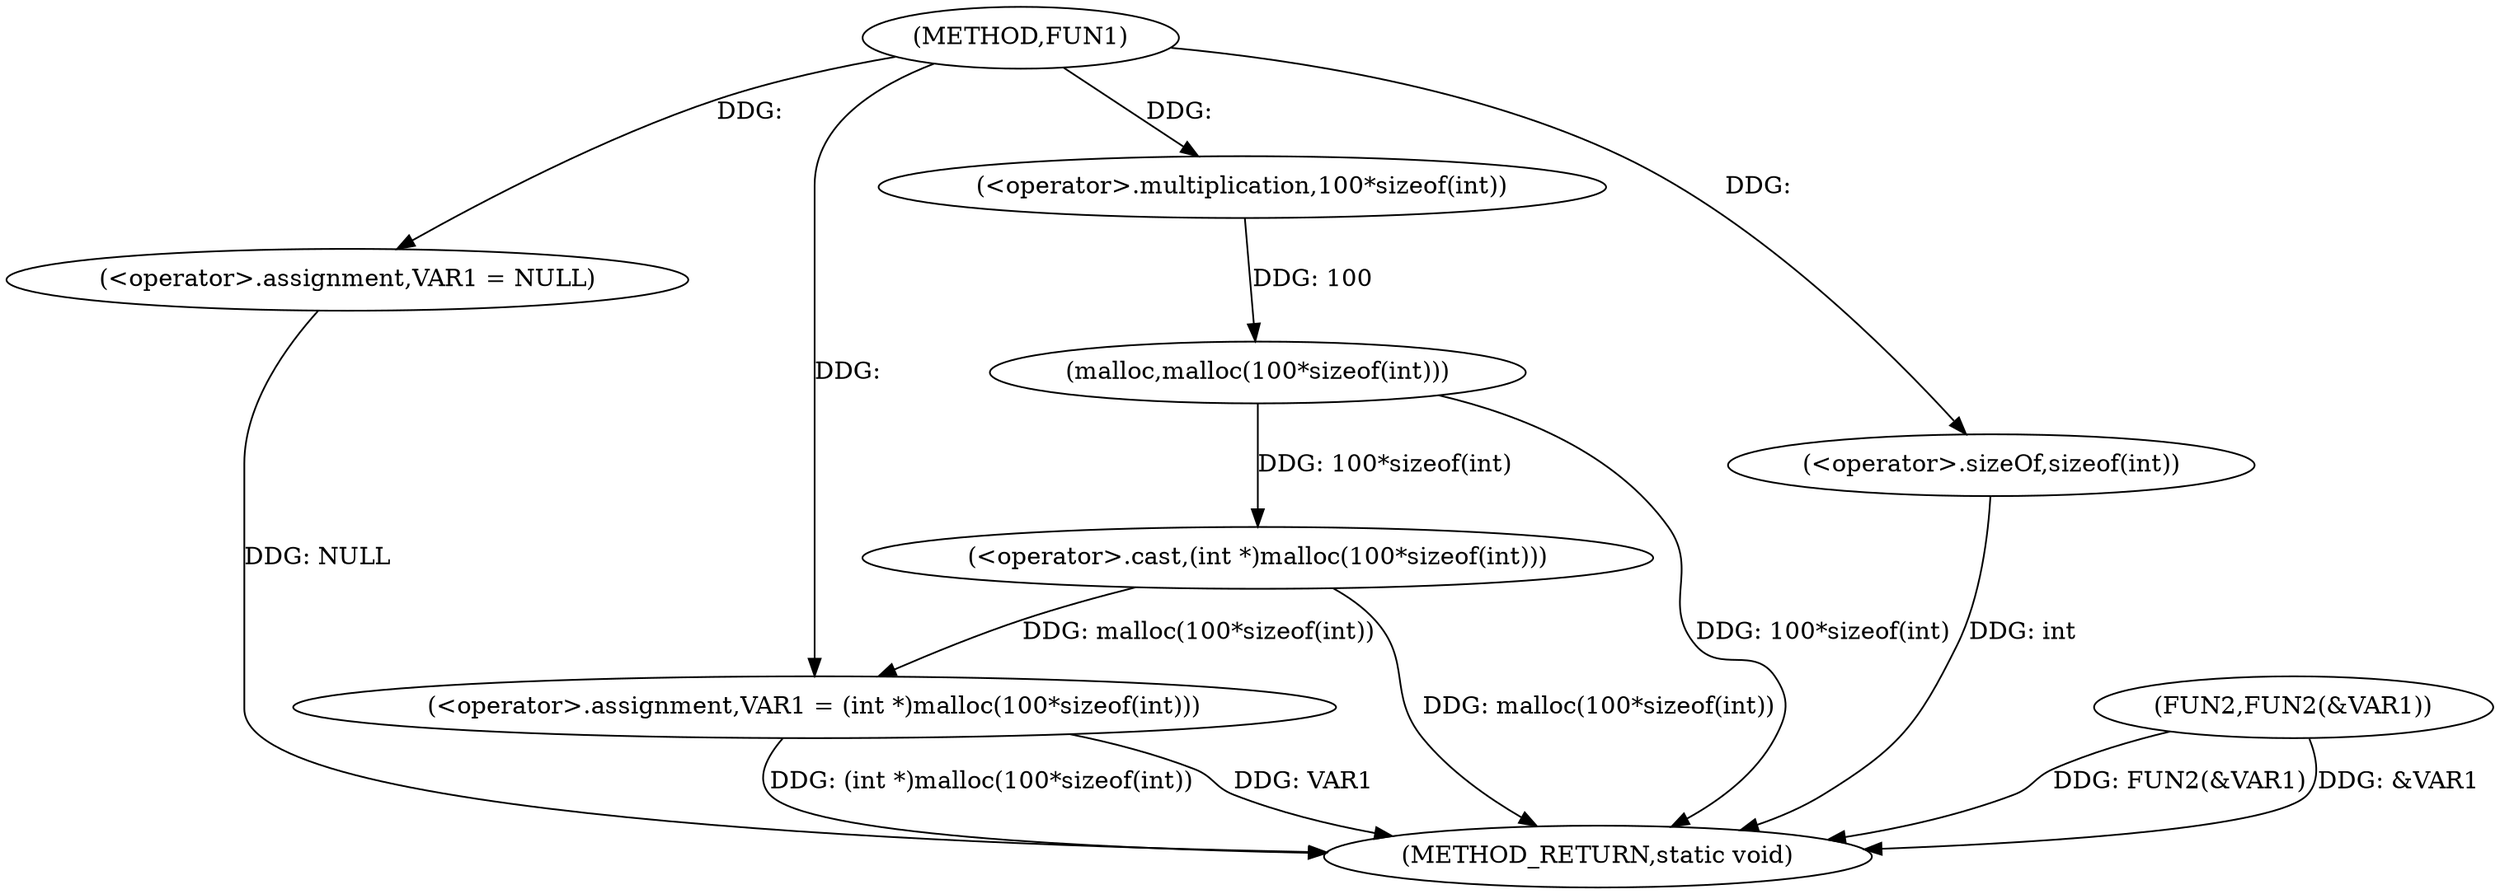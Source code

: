 digraph FUN1 {  
"1000100" [label = "(METHOD,FUN1)" ]
"1000118" [label = "(METHOD_RETURN,static void)" ]
"1000103" [label = "(<operator>.assignment,VAR1 = NULL)" ]
"1000106" [label = "(<operator>.assignment,VAR1 = (int *)malloc(100*sizeof(int)))" ]
"1000108" [label = "(<operator>.cast,(int *)malloc(100*sizeof(int)))" ]
"1000110" [label = "(malloc,malloc(100*sizeof(int)))" ]
"1000111" [label = "(<operator>.multiplication,100*sizeof(int))" ]
"1000113" [label = "(<operator>.sizeOf,sizeof(int))" ]
"1000115" [label = "(FUN2,FUN2(&VAR1))" ]
  "1000106" -> "1000118"  [ label = "DDG: (int *)malloc(100*sizeof(int))"] 
  "1000106" -> "1000118"  [ label = "DDG: VAR1"] 
  "1000103" -> "1000118"  [ label = "DDG: NULL"] 
  "1000113" -> "1000118"  [ label = "DDG: int"] 
  "1000115" -> "1000118"  [ label = "DDG: FUN2(&VAR1)"] 
  "1000108" -> "1000118"  [ label = "DDG: malloc(100*sizeof(int))"] 
  "1000110" -> "1000118"  [ label = "DDG: 100*sizeof(int)"] 
  "1000115" -> "1000118"  [ label = "DDG: &VAR1"] 
  "1000100" -> "1000103"  [ label = "DDG: "] 
  "1000108" -> "1000106"  [ label = "DDG: malloc(100*sizeof(int))"] 
  "1000100" -> "1000106"  [ label = "DDG: "] 
  "1000110" -> "1000108"  [ label = "DDG: 100*sizeof(int)"] 
  "1000111" -> "1000110"  [ label = "DDG: 100"] 
  "1000100" -> "1000111"  [ label = "DDG: "] 
  "1000100" -> "1000113"  [ label = "DDG: "] 
}
